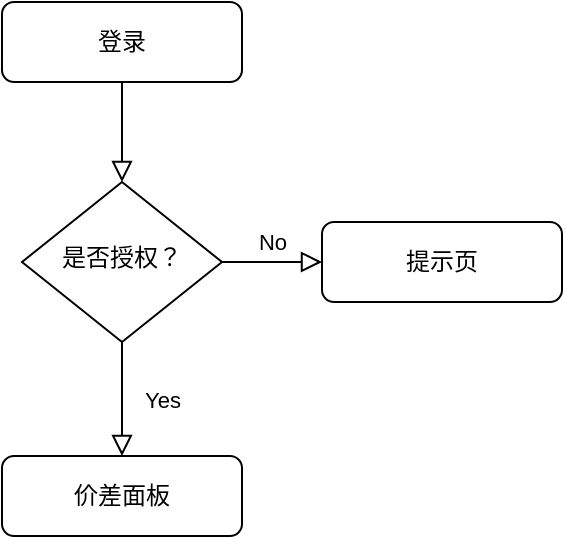 <mxfile version="20.5.1" type="github">
  <diagram id="Wha_NbxfIavuGmn1qREA" name="Page-1">
    <mxGraphModel dx="1919" dy="776" grid="0" gridSize="10" guides="1" tooltips="1" connect="1" arrows="1" fold="1" page="0" pageScale="1" pageWidth="827" pageHeight="1169" math="0" shadow="0">
      <root>
        <mxCell id="0" />
        <mxCell id="1" parent="0" />
        <mxCell id="quQ36QHj38ObNOD-8yWQ-42" value="" style="rounded=0;html=1;jettySize=auto;orthogonalLoop=1;fontSize=11;endArrow=block;endFill=0;endSize=8;strokeWidth=1;shadow=0;labelBackgroundColor=none;edgeStyle=orthogonalEdgeStyle;" edge="1" parent="1" source="quQ36QHj38ObNOD-8yWQ-43" target="quQ36QHj38ObNOD-8yWQ-46">
          <mxGeometry relative="1" as="geometry" />
        </mxCell>
        <mxCell id="quQ36QHj38ObNOD-8yWQ-43" value="登录" style="rounded=1;whiteSpace=wrap;html=1;fontSize=12;glass=0;strokeWidth=1;shadow=0;" vertex="1" parent="1">
          <mxGeometry x="-197" y="115" width="120" height="40" as="geometry" />
        </mxCell>
        <mxCell id="quQ36QHj38ObNOD-8yWQ-44" value="Yes" style="rounded=0;html=1;jettySize=auto;orthogonalLoop=1;fontSize=11;endArrow=block;endFill=0;endSize=8;strokeWidth=1;shadow=0;labelBackgroundColor=none;edgeStyle=orthogonalEdgeStyle;entryX=0.5;entryY=0;entryDx=0;entryDy=0;" edge="1" parent="1" source="quQ36QHj38ObNOD-8yWQ-46" target="quQ36QHj38ObNOD-8yWQ-51">
          <mxGeometry y="20" relative="1" as="geometry">
            <mxPoint as="offset" />
            <mxPoint x="-137" y="325" as="targetPoint" />
          </mxGeometry>
        </mxCell>
        <mxCell id="quQ36QHj38ObNOD-8yWQ-45" value="No" style="edgeStyle=orthogonalEdgeStyle;rounded=0;html=1;jettySize=auto;orthogonalLoop=1;fontSize=11;endArrow=block;endFill=0;endSize=8;strokeWidth=1;shadow=0;labelBackgroundColor=none;" edge="1" parent="1" source="quQ36QHj38ObNOD-8yWQ-46" target="quQ36QHj38ObNOD-8yWQ-47">
          <mxGeometry y="10" relative="1" as="geometry">
            <mxPoint as="offset" />
          </mxGeometry>
        </mxCell>
        <mxCell id="quQ36QHj38ObNOD-8yWQ-46" value="是否授权？" style="rhombus;whiteSpace=wrap;html=1;shadow=0;fontFamily=Helvetica;fontSize=12;align=center;strokeWidth=1;spacing=6;spacingTop=-4;" vertex="1" parent="1">
          <mxGeometry x="-187" y="205" width="100" height="80" as="geometry" />
        </mxCell>
        <mxCell id="quQ36QHj38ObNOD-8yWQ-47" value="提示页" style="rounded=1;whiteSpace=wrap;html=1;fontSize=12;glass=0;strokeWidth=1;shadow=0;" vertex="1" parent="1">
          <mxGeometry x="-37" y="225" width="120" height="40" as="geometry" />
        </mxCell>
        <mxCell id="quQ36QHj38ObNOD-8yWQ-51" value="价差面板" style="rounded=1;whiteSpace=wrap;html=1;fontSize=12;glass=0;strokeWidth=1;shadow=0;" vertex="1" parent="1">
          <mxGeometry x="-197" y="342" width="120" height="40" as="geometry" />
        </mxCell>
      </root>
    </mxGraphModel>
  </diagram>
</mxfile>
